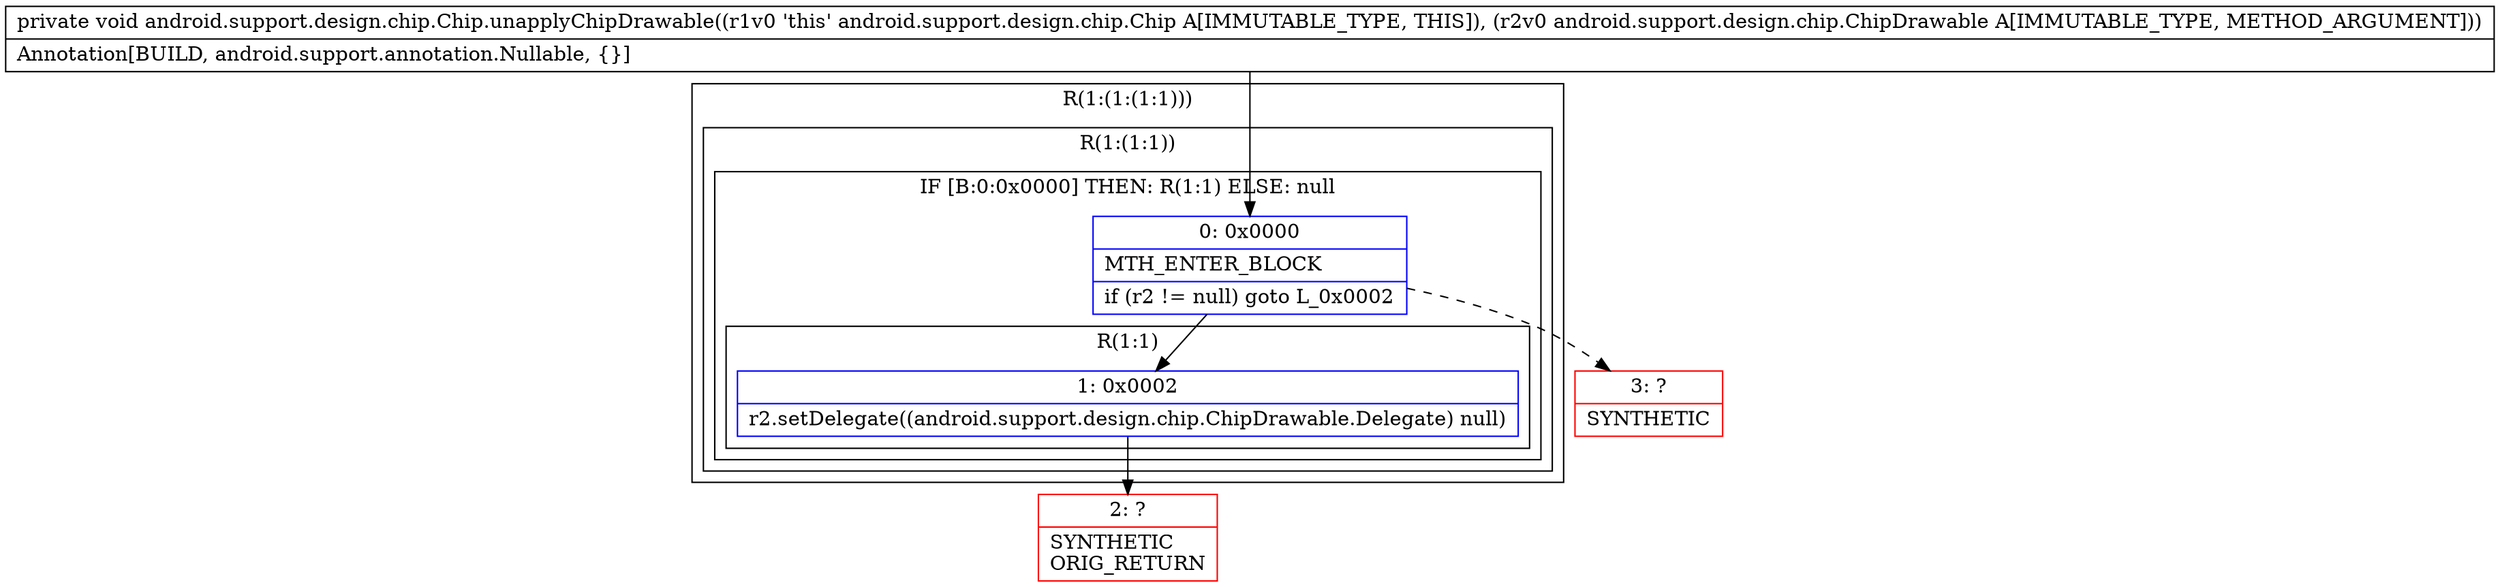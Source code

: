 digraph "CFG forandroid.support.design.chip.Chip.unapplyChipDrawable(Landroid\/support\/design\/chip\/ChipDrawable;)V" {
subgraph cluster_Region_1196118030 {
label = "R(1:(1:(1:1)))";
node [shape=record,color=blue];
subgraph cluster_Region_1768944734 {
label = "R(1:(1:1))";
node [shape=record,color=blue];
subgraph cluster_IfRegion_1964489236 {
label = "IF [B:0:0x0000] THEN: R(1:1) ELSE: null";
node [shape=record,color=blue];
Node_0 [shape=record,label="{0\:\ 0x0000|MTH_ENTER_BLOCK\l|if (r2 != null) goto L_0x0002\l}"];
subgraph cluster_Region_1578385626 {
label = "R(1:1)";
node [shape=record,color=blue];
Node_1 [shape=record,label="{1\:\ 0x0002|r2.setDelegate((android.support.design.chip.ChipDrawable.Delegate) null)\l}"];
}
}
}
}
Node_2 [shape=record,color=red,label="{2\:\ ?|SYNTHETIC\lORIG_RETURN\l}"];
Node_3 [shape=record,color=red,label="{3\:\ ?|SYNTHETIC\l}"];
MethodNode[shape=record,label="{private void android.support.design.chip.Chip.unapplyChipDrawable((r1v0 'this' android.support.design.chip.Chip A[IMMUTABLE_TYPE, THIS]), (r2v0 android.support.design.chip.ChipDrawable A[IMMUTABLE_TYPE, METHOD_ARGUMENT]))  | Annotation[BUILD, android.support.annotation.Nullable, \{\}]\l}"];
MethodNode -> Node_0;
Node_0 -> Node_1;
Node_0 -> Node_3[style=dashed];
Node_1 -> Node_2;
}

